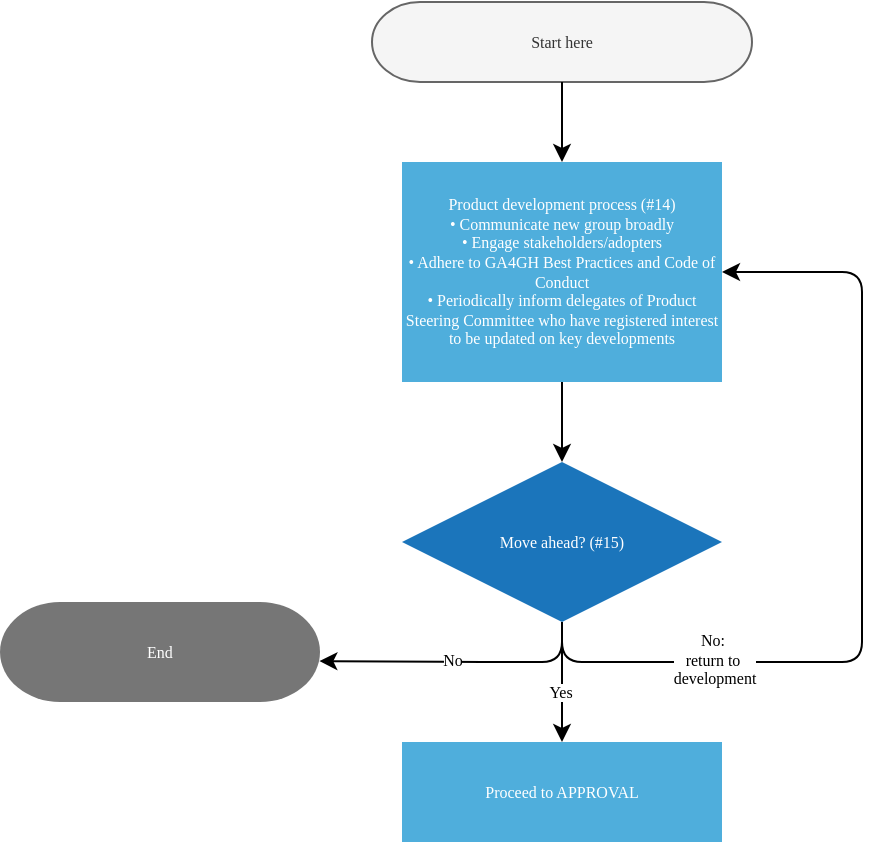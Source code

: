 <mxfile version="24.7.7">
  <diagram name="Page-1" id="JKtT9ijfMeD0fgh-phho">
    <mxGraphModel dx="938" dy="733" grid="1" gridSize="10" guides="1" tooltips="1" connect="1" arrows="1" fold="1" page="1" pageScale="1" pageWidth="850" pageHeight="1100" math="0" shadow="0">
      <root>
        <mxCell id="0" />
        <mxCell id="1" parent="0" />
        <UserObject label="&lt;font color=&quot;#ffffff&quot; style=&quot;font-size: 8px;&quot;&gt;Move ahead? (#15)&lt;/font&gt;" link="#point15" id="G-RJr6JL06SoVc274rdQ-5">
          <mxCell style="rhombus;whiteSpace=wrap;html=1;strokeColor=none;fillColor=#1b75bb;fontFamily=Figtree;fontSource=https%3A%2F%2Ffonts.googleapis.com%2Fcss%3Ffamily%3DFigtree;fontSize=8;" parent="1" vertex="1">
            <mxGeometry x="330" y="260" width="160" height="80" as="geometry" />
          </mxCell>
        </UserObject>
        <UserObject label="&lt;font color=&quot;#ffffff&quot;&gt;Product development process (#14)&lt;/font&gt;&lt;div&gt;&lt;font color=&quot;#ffffff&quot;&gt;• Communicate new group broadly&lt;/font&gt;&lt;/div&gt;&lt;div&gt;&lt;font color=&quot;#ffffff&quot;&gt;• Engage stakeholders/adopters&lt;/font&gt;&lt;/div&gt;&lt;div&gt;&lt;font color=&quot;#ffffff&quot;&gt;• Adhere to GA4GH Best Practices and Code of Conduct&lt;/font&gt;&lt;/div&gt;&lt;div&gt;&lt;font color=&quot;#ffffff&quot;&gt;• Periodically inform delegates of Product Steering Committee who have registered interest to be updated on key developments&lt;/font&gt;&lt;/div&gt;" link="#point14" id="G-RJr6JL06SoVc274rdQ-8">
          <mxCell style="rounded=0;whiteSpace=wrap;html=1;strokeColor=none;fillColor=#4FAEDC;fontFamily=Figtree;fontSource=https%3A%2F%2Ffonts.googleapis.com%2Fcss%3Ffamily%3DFigtree;fontSize=8;" parent="1" vertex="1">
            <mxGeometry x="330" y="110" width="160" height="110" as="geometry" />
          </mxCell>
        </UserObject>
        <UserObject label="&lt;font color=&quot;#ffffff&quot; style=&quot;font-size: 8px;&quot;&gt;Proceed to APPROVAL&lt;/font&gt;" link="#section_6" id="G-RJr6JL06SoVc274rdQ-15">
          <mxCell style="rounded=0;whiteSpace=wrap;html=1;strokeColor=none;fillColor=#4FAEDC;fontFamily=Figtree;fontSource=https%3A%2F%2Ffonts.googleapis.com%2Fcss%3Ffamily%3DFigtree;fontSize=8;" parent="1" vertex="1">
            <mxGeometry x="330" y="400" width="160" height="50" as="geometry" />
          </mxCell>
        </UserObject>
        <mxCell id="G-RJr6JL06SoVc274rdQ-26" value="&lt;span style=&quot;font-size: 8px;&quot;&gt;&lt;font style=&quot;font-size: 8px;&quot;&gt;End&lt;/font&gt;&lt;/span&gt;" style="rounded=1;whiteSpace=wrap;html=1;absoluteArcSize=0;arcSize=60;strokeColor=none;fillColor=#767676;fontColor=#FFFFFF;fontFamily=Figtree;fontSource=https%3A%2F%2Ffonts.googleapis.com%2Fcss%3Ffamily%3DFigtree;fontSize=8;" parent="1" vertex="1">
          <mxGeometry x="129" y="330" width="160" height="50" as="geometry" />
        </mxCell>
        <mxCell id="G-RJr6JL06SoVc274rdQ-35" value="&lt;p style=&quot;line-height: 100%; font-size: 8px;&quot;&gt;Start here&lt;/p&gt;" style="rounded=1;whiteSpace=wrap;absoluteArcSize=0;arcSize=60;fontFamily=Figtree;fontSource=https%3A%2F%2Ffonts.googleapis.com%2Fcss%3Ffamily%3DFigtree;fontSize=8;html=1;fillColor=#f5f5f5;fontColor=#333333;strokeColor=#666666;" parent="1" vertex="1">
          <mxGeometry x="315" y="30" width="190" height="40" as="geometry" />
        </mxCell>
        <mxCell id="G-RJr6JL06SoVc274rdQ-53" value="" style="endArrow=classic;html=1;rounded=0;exitX=0.5;exitY=1;exitDx=0;exitDy=0;" parent="1" source="G-RJr6JL06SoVc274rdQ-35" target="G-RJr6JL06SoVc274rdQ-8" edge="1">
          <mxGeometry width="50" height="50" relative="1" as="geometry">
            <mxPoint x="370" y="420" as="sourcePoint" />
            <mxPoint x="420" y="370" as="targetPoint" />
          </mxGeometry>
        </mxCell>
        <mxCell id="G-RJr6JL06SoVc274rdQ-54" value="" style="endArrow=classic;html=1;rounded=0;exitX=0.5;exitY=1;exitDx=0;exitDy=0;entryX=0.5;entryY=0;entryDx=0;entryDy=0;" parent="1" source="G-RJr6JL06SoVc274rdQ-8" target="G-RJr6JL06SoVc274rdQ-5" edge="1">
          <mxGeometry width="50" height="50" relative="1" as="geometry">
            <mxPoint x="290" y="260" as="sourcePoint" />
            <mxPoint x="340" y="210" as="targetPoint" />
          </mxGeometry>
        </mxCell>
        <mxCell id="G-RJr6JL06SoVc274rdQ-55" value="" style="endArrow=classic;html=1;rounded=0;exitX=0.5;exitY=1;exitDx=0;exitDy=0;entryX=0.5;entryY=0;entryDx=0;entryDy=0;" parent="1" source="G-RJr6JL06SoVc274rdQ-5" target="G-RJr6JL06SoVc274rdQ-15" edge="1">
          <mxGeometry width="50" height="50" relative="1" as="geometry">
            <mxPoint x="380" y="400" as="sourcePoint" />
            <mxPoint x="430" y="350" as="targetPoint" />
          </mxGeometry>
        </mxCell>
        <mxCell id="G-RJr6JL06SoVc274rdQ-56" value="" style="endArrow=classic;html=1;rounded=1;exitX=0.5;exitY=1;exitDx=0;exitDy=0;entryX=0.998;entryY=0.591;entryDx=0;entryDy=0;curved=0;entryPerimeter=0;" parent="1" source="G-RJr6JL06SoVc274rdQ-5" target="G-RJr6JL06SoVc274rdQ-26" edge="1">
          <mxGeometry width="50" height="50" relative="1" as="geometry">
            <mxPoint x="380" y="400" as="sourcePoint" />
            <mxPoint x="430" y="350" as="targetPoint" />
            <Array as="points">
              <mxPoint x="410" y="360" />
              <mxPoint x="360" y="360" />
            </Array>
          </mxGeometry>
        </mxCell>
        <mxCell id="G-RJr6JL06SoVc274rdQ-57" value="" style="endArrow=classic;html=1;rounded=1;curved=0;" parent="1" edge="1">
          <mxGeometry width="50" height="50" relative="1" as="geometry">
            <mxPoint x="410" y="340" as="sourcePoint" />
            <mxPoint x="490" y="165" as="targetPoint" />
            <Array as="points">
              <mxPoint x="410" y="360" />
              <mxPoint x="560" y="360" />
              <mxPoint x="560" y="165" />
            </Array>
          </mxGeometry>
        </mxCell>
        <mxCell id="G-RJr6JL06SoVc274rdQ-58" value="&lt;font style=&quot;font-size: 8px;&quot; color=&quot;#000000&quot;&gt;No:&amp;nbsp;&lt;/font&gt;&lt;div&gt;&lt;font style=&quot;font-size: 8px;&quot; color=&quot;#000000&quot;&gt;return to&amp;nbsp;&lt;/font&gt;&lt;div style=&quot;font-size: 8px;&quot;&gt;&lt;font style=&quot;font-size: 8px;&quot; color=&quot;#000000&quot;&gt;development&lt;/font&gt;&lt;/div&gt;&lt;/div&gt;" style="edgeLabel;html=1;align=center;verticalAlign=middle;resizable=0;points=[];labelBackgroundColor=#FFFFFF;fontColor=#FFFFFF;fontSize=8;fontFamily=Figtree;fontSource=https%3A%2F%2Ffonts.googleapis.com%2Fcss%3Ffamily%3DFigtree;" parent="1" vertex="1" connectable="0">
          <mxGeometry x="502" y="220" as="geometry">
            <mxPoint x="-16" y="139" as="offset" />
          </mxGeometry>
        </mxCell>
        <mxCell id="G-RJr6JL06SoVc274rdQ-59" value="Yes" style="edgeLabel;html=1;align=center;verticalAlign=middle;resizable=0;points=[];labelBackgroundColor=#FFFFFF;fontFamily=Figtree;fontSource=https%3A%2F%2Ffonts.googleapis.com%2Fcss%3Ffamily%3DFigtree;fontSize=8;" parent="1" vertex="1" connectable="0">
          <mxGeometry x="420" y="182" as="geometry">
            <mxPoint x="-11" y="193" as="offset" />
          </mxGeometry>
        </mxCell>
        <mxCell id="G-RJr6JL06SoVc274rdQ-60" value="No" style="edgeLabel;html=1;align=center;verticalAlign=middle;resizable=0;points=[];labelBackgroundColor=#FFFFFF;fontFamily=Figtree;fontSize=8;fontSource=https%3A%2F%2Ffonts.googleapis.com%2Fcss%3Ffamily%3DFigtree;" parent="1" vertex="1" connectable="0">
          <mxGeometry x="229" y="93" as="geometry">
            <mxPoint x="126" y="266" as="offset" />
          </mxGeometry>
        </mxCell>
      </root>
    </mxGraphModel>
  </diagram>
</mxfile>
